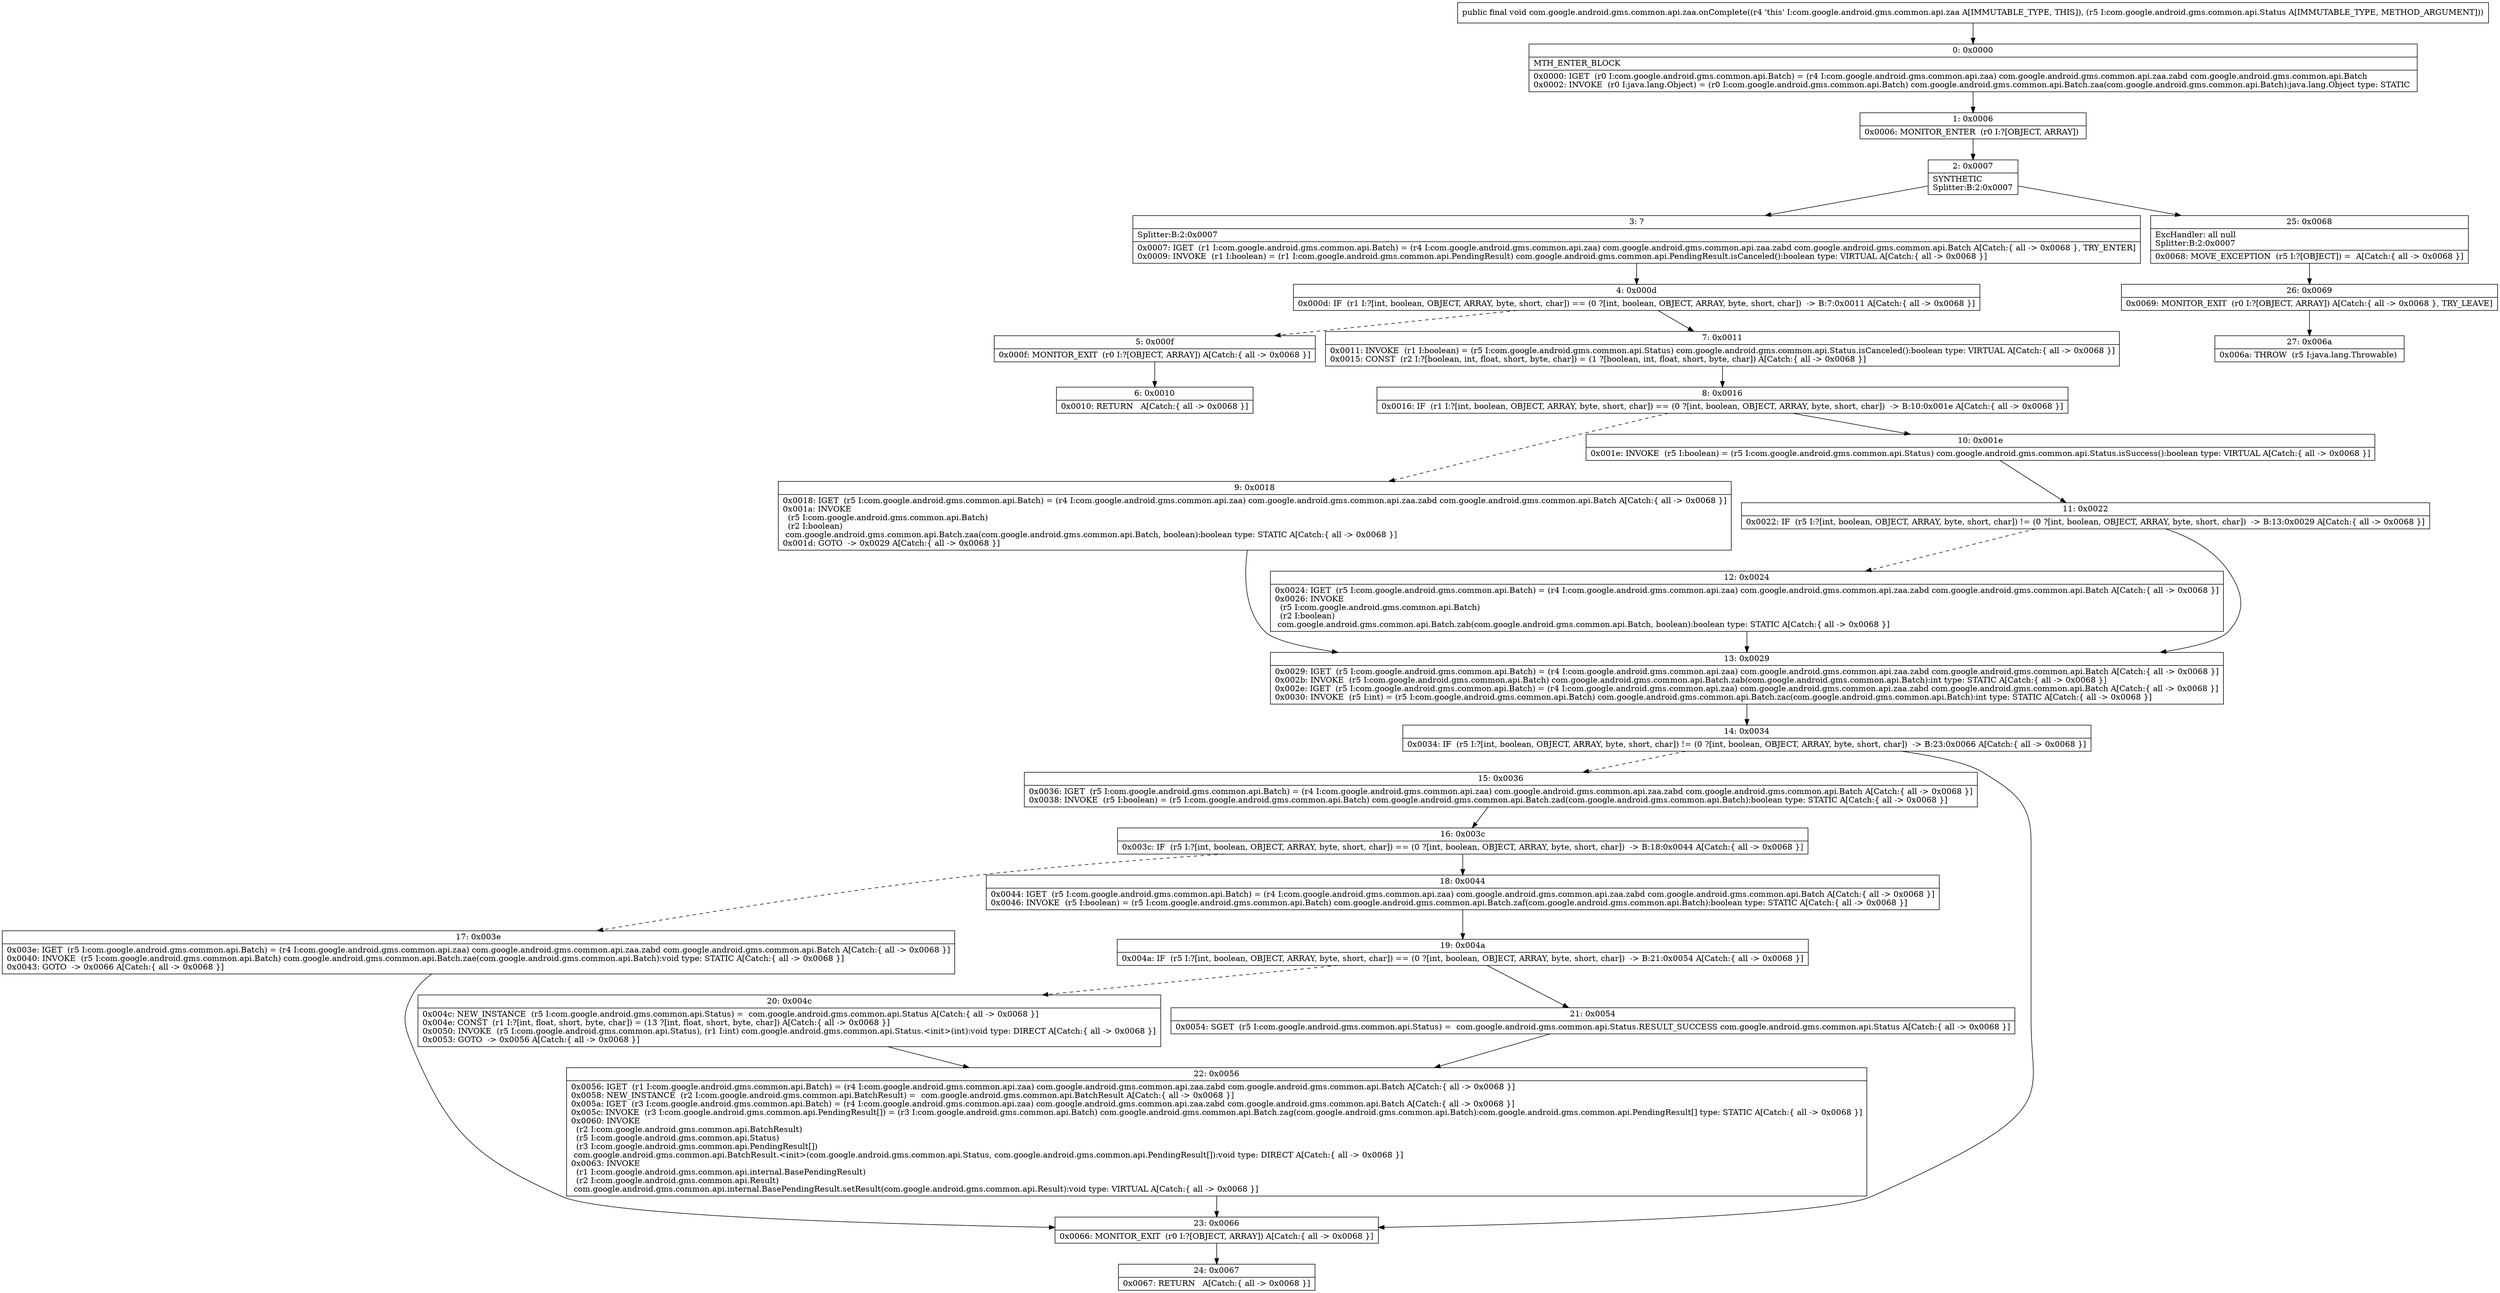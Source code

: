 digraph "CFG forcom.google.android.gms.common.api.zaa.onComplete(Lcom\/google\/android\/gms\/common\/api\/Status;)V" {
Node_0 [shape=record,label="{0\:\ 0x0000|MTH_ENTER_BLOCK\l|0x0000: IGET  (r0 I:com.google.android.gms.common.api.Batch) = (r4 I:com.google.android.gms.common.api.zaa) com.google.android.gms.common.api.zaa.zabd com.google.android.gms.common.api.Batch \l0x0002: INVOKE  (r0 I:java.lang.Object) = (r0 I:com.google.android.gms.common.api.Batch) com.google.android.gms.common.api.Batch.zaa(com.google.android.gms.common.api.Batch):java.lang.Object type: STATIC \l}"];
Node_1 [shape=record,label="{1\:\ 0x0006|0x0006: MONITOR_ENTER  (r0 I:?[OBJECT, ARRAY]) \l}"];
Node_2 [shape=record,label="{2\:\ 0x0007|SYNTHETIC\lSplitter:B:2:0x0007\l}"];
Node_3 [shape=record,label="{3\:\ ?|Splitter:B:2:0x0007\l|0x0007: IGET  (r1 I:com.google.android.gms.common.api.Batch) = (r4 I:com.google.android.gms.common.api.zaa) com.google.android.gms.common.api.zaa.zabd com.google.android.gms.common.api.Batch A[Catch:\{ all \-\> 0x0068 \}, TRY_ENTER]\l0x0009: INVOKE  (r1 I:boolean) = (r1 I:com.google.android.gms.common.api.PendingResult) com.google.android.gms.common.api.PendingResult.isCanceled():boolean type: VIRTUAL A[Catch:\{ all \-\> 0x0068 \}]\l}"];
Node_4 [shape=record,label="{4\:\ 0x000d|0x000d: IF  (r1 I:?[int, boolean, OBJECT, ARRAY, byte, short, char]) == (0 ?[int, boolean, OBJECT, ARRAY, byte, short, char])  \-\> B:7:0x0011 A[Catch:\{ all \-\> 0x0068 \}]\l}"];
Node_5 [shape=record,label="{5\:\ 0x000f|0x000f: MONITOR_EXIT  (r0 I:?[OBJECT, ARRAY]) A[Catch:\{ all \-\> 0x0068 \}]\l}"];
Node_6 [shape=record,label="{6\:\ 0x0010|0x0010: RETURN   A[Catch:\{ all \-\> 0x0068 \}]\l}"];
Node_7 [shape=record,label="{7\:\ 0x0011|0x0011: INVOKE  (r1 I:boolean) = (r5 I:com.google.android.gms.common.api.Status) com.google.android.gms.common.api.Status.isCanceled():boolean type: VIRTUAL A[Catch:\{ all \-\> 0x0068 \}]\l0x0015: CONST  (r2 I:?[boolean, int, float, short, byte, char]) = (1 ?[boolean, int, float, short, byte, char]) A[Catch:\{ all \-\> 0x0068 \}]\l}"];
Node_8 [shape=record,label="{8\:\ 0x0016|0x0016: IF  (r1 I:?[int, boolean, OBJECT, ARRAY, byte, short, char]) == (0 ?[int, boolean, OBJECT, ARRAY, byte, short, char])  \-\> B:10:0x001e A[Catch:\{ all \-\> 0x0068 \}]\l}"];
Node_9 [shape=record,label="{9\:\ 0x0018|0x0018: IGET  (r5 I:com.google.android.gms.common.api.Batch) = (r4 I:com.google.android.gms.common.api.zaa) com.google.android.gms.common.api.zaa.zabd com.google.android.gms.common.api.Batch A[Catch:\{ all \-\> 0x0068 \}]\l0x001a: INVOKE  \l  (r5 I:com.google.android.gms.common.api.Batch)\l  (r2 I:boolean)\l com.google.android.gms.common.api.Batch.zaa(com.google.android.gms.common.api.Batch, boolean):boolean type: STATIC A[Catch:\{ all \-\> 0x0068 \}]\l0x001d: GOTO  \-\> 0x0029 A[Catch:\{ all \-\> 0x0068 \}]\l}"];
Node_10 [shape=record,label="{10\:\ 0x001e|0x001e: INVOKE  (r5 I:boolean) = (r5 I:com.google.android.gms.common.api.Status) com.google.android.gms.common.api.Status.isSuccess():boolean type: VIRTUAL A[Catch:\{ all \-\> 0x0068 \}]\l}"];
Node_11 [shape=record,label="{11\:\ 0x0022|0x0022: IF  (r5 I:?[int, boolean, OBJECT, ARRAY, byte, short, char]) != (0 ?[int, boolean, OBJECT, ARRAY, byte, short, char])  \-\> B:13:0x0029 A[Catch:\{ all \-\> 0x0068 \}]\l}"];
Node_12 [shape=record,label="{12\:\ 0x0024|0x0024: IGET  (r5 I:com.google.android.gms.common.api.Batch) = (r4 I:com.google.android.gms.common.api.zaa) com.google.android.gms.common.api.zaa.zabd com.google.android.gms.common.api.Batch A[Catch:\{ all \-\> 0x0068 \}]\l0x0026: INVOKE  \l  (r5 I:com.google.android.gms.common.api.Batch)\l  (r2 I:boolean)\l com.google.android.gms.common.api.Batch.zab(com.google.android.gms.common.api.Batch, boolean):boolean type: STATIC A[Catch:\{ all \-\> 0x0068 \}]\l}"];
Node_13 [shape=record,label="{13\:\ 0x0029|0x0029: IGET  (r5 I:com.google.android.gms.common.api.Batch) = (r4 I:com.google.android.gms.common.api.zaa) com.google.android.gms.common.api.zaa.zabd com.google.android.gms.common.api.Batch A[Catch:\{ all \-\> 0x0068 \}]\l0x002b: INVOKE  (r5 I:com.google.android.gms.common.api.Batch) com.google.android.gms.common.api.Batch.zab(com.google.android.gms.common.api.Batch):int type: STATIC A[Catch:\{ all \-\> 0x0068 \}]\l0x002e: IGET  (r5 I:com.google.android.gms.common.api.Batch) = (r4 I:com.google.android.gms.common.api.zaa) com.google.android.gms.common.api.zaa.zabd com.google.android.gms.common.api.Batch A[Catch:\{ all \-\> 0x0068 \}]\l0x0030: INVOKE  (r5 I:int) = (r5 I:com.google.android.gms.common.api.Batch) com.google.android.gms.common.api.Batch.zac(com.google.android.gms.common.api.Batch):int type: STATIC A[Catch:\{ all \-\> 0x0068 \}]\l}"];
Node_14 [shape=record,label="{14\:\ 0x0034|0x0034: IF  (r5 I:?[int, boolean, OBJECT, ARRAY, byte, short, char]) != (0 ?[int, boolean, OBJECT, ARRAY, byte, short, char])  \-\> B:23:0x0066 A[Catch:\{ all \-\> 0x0068 \}]\l}"];
Node_15 [shape=record,label="{15\:\ 0x0036|0x0036: IGET  (r5 I:com.google.android.gms.common.api.Batch) = (r4 I:com.google.android.gms.common.api.zaa) com.google.android.gms.common.api.zaa.zabd com.google.android.gms.common.api.Batch A[Catch:\{ all \-\> 0x0068 \}]\l0x0038: INVOKE  (r5 I:boolean) = (r5 I:com.google.android.gms.common.api.Batch) com.google.android.gms.common.api.Batch.zad(com.google.android.gms.common.api.Batch):boolean type: STATIC A[Catch:\{ all \-\> 0x0068 \}]\l}"];
Node_16 [shape=record,label="{16\:\ 0x003c|0x003c: IF  (r5 I:?[int, boolean, OBJECT, ARRAY, byte, short, char]) == (0 ?[int, boolean, OBJECT, ARRAY, byte, short, char])  \-\> B:18:0x0044 A[Catch:\{ all \-\> 0x0068 \}]\l}"];
Node_17 [shape=record,label="{17\:\ 0x003e|0x003e: IGET  (r5 I:com.google.android.gms.common.api.Batch) = (r4 I:com.google.android.gms.common.api.zaa) com.google.android.gms.common.api.zaa.zabd com.google.android.gms.common.api.Batch A[Catch:\{ all \-\> 0x0068 \}]\l0x0040: INVOKE  (r5 I:com.google.android.gms.common.api.Batch) com.google.android.gms.common.api.Batch.zae(com.google.android.gms.common.api.Batch):void type: STATIC A[Catch:\{ all \-\> 0x0068 \}]\l0x0043: GOTO  \-\> 0x0066 A[Catch:\{ all \-\> 0x0068 \}]\l}"];
Node_18 [shape=record,label="{18\:\ 0x0044|0x0044: IGET  (r5 I:com.google.android.gms.common.api.Batch) = (r4 I:com.google.android.gms.common.api.zaa) com.google.android.gms.common.api.zaa.zabd com.google.android.gms.common.api.Batch A[Catch:\{ all \-\> 0x0068 \}]\l0x0046: INVOKE  (r5 I:boolean) = (r5 I:com.google.android.gms.common.api.Batch) com.google.android.gms.common.api.Batch.zaf(com.google.android.gms.common.api.Batch):boolean type: STATIC A[Catch:\{ all \-\> 0x0068 \}]\l}"];
Node_19 [shape=record,label="{19\:\ 0x004a|0x004a: IF  (r5 I:?[int, boolean, OBJECT, ARRAY, byte, short, char]) == (0 ?[int, boolean, OBJECT, ARRAY, byte, short, char])  \-\> B:21:0x0054 A[Catch:\{ all \-\> 0x0068 \}]\l}"];
Node_20 [shape=record,label="{20\:\ 0x004c|0x004c: NEW_INSTANCE  (r5 I:com.google.android.gms.common.api.Status) =  com.google.android.gms.common.api.Status A[Catch:\{ all \-\> 0x0068 \}]\l0x004e: CONST  (r1 I:?[int, float, short, byte, char]) = (13 ?[int, float, short, byte, char]) A[Catch:\{ all \-\> 0x0068 \}]\l0x0050: INVOKE  (r5 I:com.google.android.gms.common.api.Status), (r1 I:int) com.google.android.gms.common.api.Status.\<init\>(int):void type: DIRECT A[Catch:\{ all \-\> 0x0068 \}]\l0x0053: GOTO  \-\> 0x0056 A[Catch:\{ all \-\> 0x0068 \}]\l}"];
Node_21 [shape=record,label="{21\:\ 0x0054|0x0054: SGET  (r5 I:com.google.android.gms.common.api.Status) =  com.google.android.gms.common.api.Status.RESULT_SUCCESS com.google.android.gms.common.api.Status A[Catch:\{ all \-\> 0x0068 \}]\l}"];
Node_22 [shape=record,label="{22\:\ 0x0056|0x0056: IGET  (r1 I:com.google.android.gms.common.api.Batch) = (r4 I:com.google.android.gms.common.api.zaa) com.google.android.gms.common.api.zaa.zabd com.google.android.gms.common.api.Batch A[Catch:\{ all \-\> 0x0068 \}]\l0x0058: NEW_INSTANCE  (r2 I:com.google.android.gms.common.api.BatchResult) =  com.google.android.gms.common.api.BatchResult A[Catch:\{ all \-\> 0x0068 \}]\l0x005a: IGET  (r3 I:com.google.android.gms.common.api.Batch) = (r4 I:com.google.android.gms.common.api.zaa) com.google.android.gms.common.api.zaa.zabd com.google.android.gms.common.api.Batch A[Catch:\{ all \-\> 0x0068 \}]\l0x005c: INVOKE  (r3 I:com.google.android.gms.common.api.PendingResult[]) = (r3 I:com.google.android.gms.common.api.Batch) com.google.android.gms.common.api.Batch.zag(com.google.android.gms.common.api.Batch):com.google.android.gms.common.api.PendingResult[] type: STATIC A[Catch:\{ all \-\> 0x0068 \}]\l0x0060: INVOKE  \l  (r2 I:com.google.android.gms.common.api.BatchResult)\l  (r5 I:com.google.android.gms.common.api.Status)\l  (r3 I:com.google.android.gms.common.api.PendingResult[])\l com.google.android.gms.common.api.BatchResult.\<init\>(com.google.android.gms.common.api.Status, com.google.android.gms.common.api.PendingResult[]):void type: DIRECT A[Catch:\{ all \-\> 0x0068 \}]\l0x0063: INVOKE  \l  (r1 I:com.google.android.gms.common.api.internal.BasePendingResult)\l  (r2 I:com.google.android.gms.common.api.Result)\l com.google.android.gms.common.api.internal.BasePendingResult.setResult(com.google.android.gms.common.api.Result):void type: VIRTUAL A[Catch:\{ all \-\> 0x0068 \}]\l}"];
Node_23 [shape=record,label="{23\:\ 0x0066|0x0066: MONITOR_EXIT  (r0 I:?[OBJECT, ARRAY]) A[Catch:\{ all \-\> 0x0068 \}]\l}"];
Node_24 [shape=record,label="{24\:\ 0x0067|0x0067: RETURN   A[Catch:\{ all \-\> 0x0068 \}]\l}"];
Node_25 [shape=record,label="{25\:\ 0x0068|ExcHandler: all null\lSplitter:B:2:0x0007\l|0x0068: MOVE_EXCEPTION  (r5 I:?[OBJECT]) =  A[Catch:\{ all \-\> 0x0068 \}]\l}"];
Node_26 [shape=record,label="{26\:\ 0x0069|0x0069: MONITOR_EXIT  (r0 I:?[OBJECT, ARRAY]) A[Catch:\{ all \-\> 0x0068 \}, TRY_LEAVE]\l}"];
Node_27 [shape=record,label="{27\:\ 0x006a|0x006a: THROW  (r5 I:java.lang.Throwable) \l}"];
MethodNode[shape=record,label="{public final void com.google.android.gms.common.api.zaa.onComplete((r4 'this' I:com.google.android.gms.common.api.zaa A[IMMUTABLE_TYPE, THIS]), (r5 I:com.google.android.gms.common.api.Status A[IMMUTABLE_TYPE, METHOD_ARGUMENT])) }"];
MethodNode -> Node_0;
Node_0 -> Node_1;
Node_1 -> Node_2;
Node_2 -> Node_3;
Node_2 -> Node_25;
Node_3 -> Node_4;
Node_4 -> Node_5[style=dashed];
Node_4 -> Node_7;
Node_5 -> Node_6;
Node_7 -> Node_8;
Node_8 -> Node_9[style=dashed];
Node_8 -> Node_10;
Node_9 -> Node_13;
Node_10 -> Node_11;
Node_11 -> Node_12[style=dashed];
Node_11 -> Node_13;
Node_12 -> Node_13;
Node_13 -> Node_14;
Node_14 -> Node_15[style=dashed];
Node_14 -> Node_23;
Node_15 -> Node_16;
Node_16 -> Node_17[style=dashed];
Node_16 -> Node_18;
Node_17 -> Node_23;
Node_18 -> Node_19;
Node_19 -> Node_20[style=dashed];
Node_19 -> Node_21;
Node_20 -> Node_22;
Node_21 -> Node_22;
Node_22 -> Node_23;
Node_23 -> Node_24;
Node_25 -> Node_26;
Node_26 -> Node_27;
}


